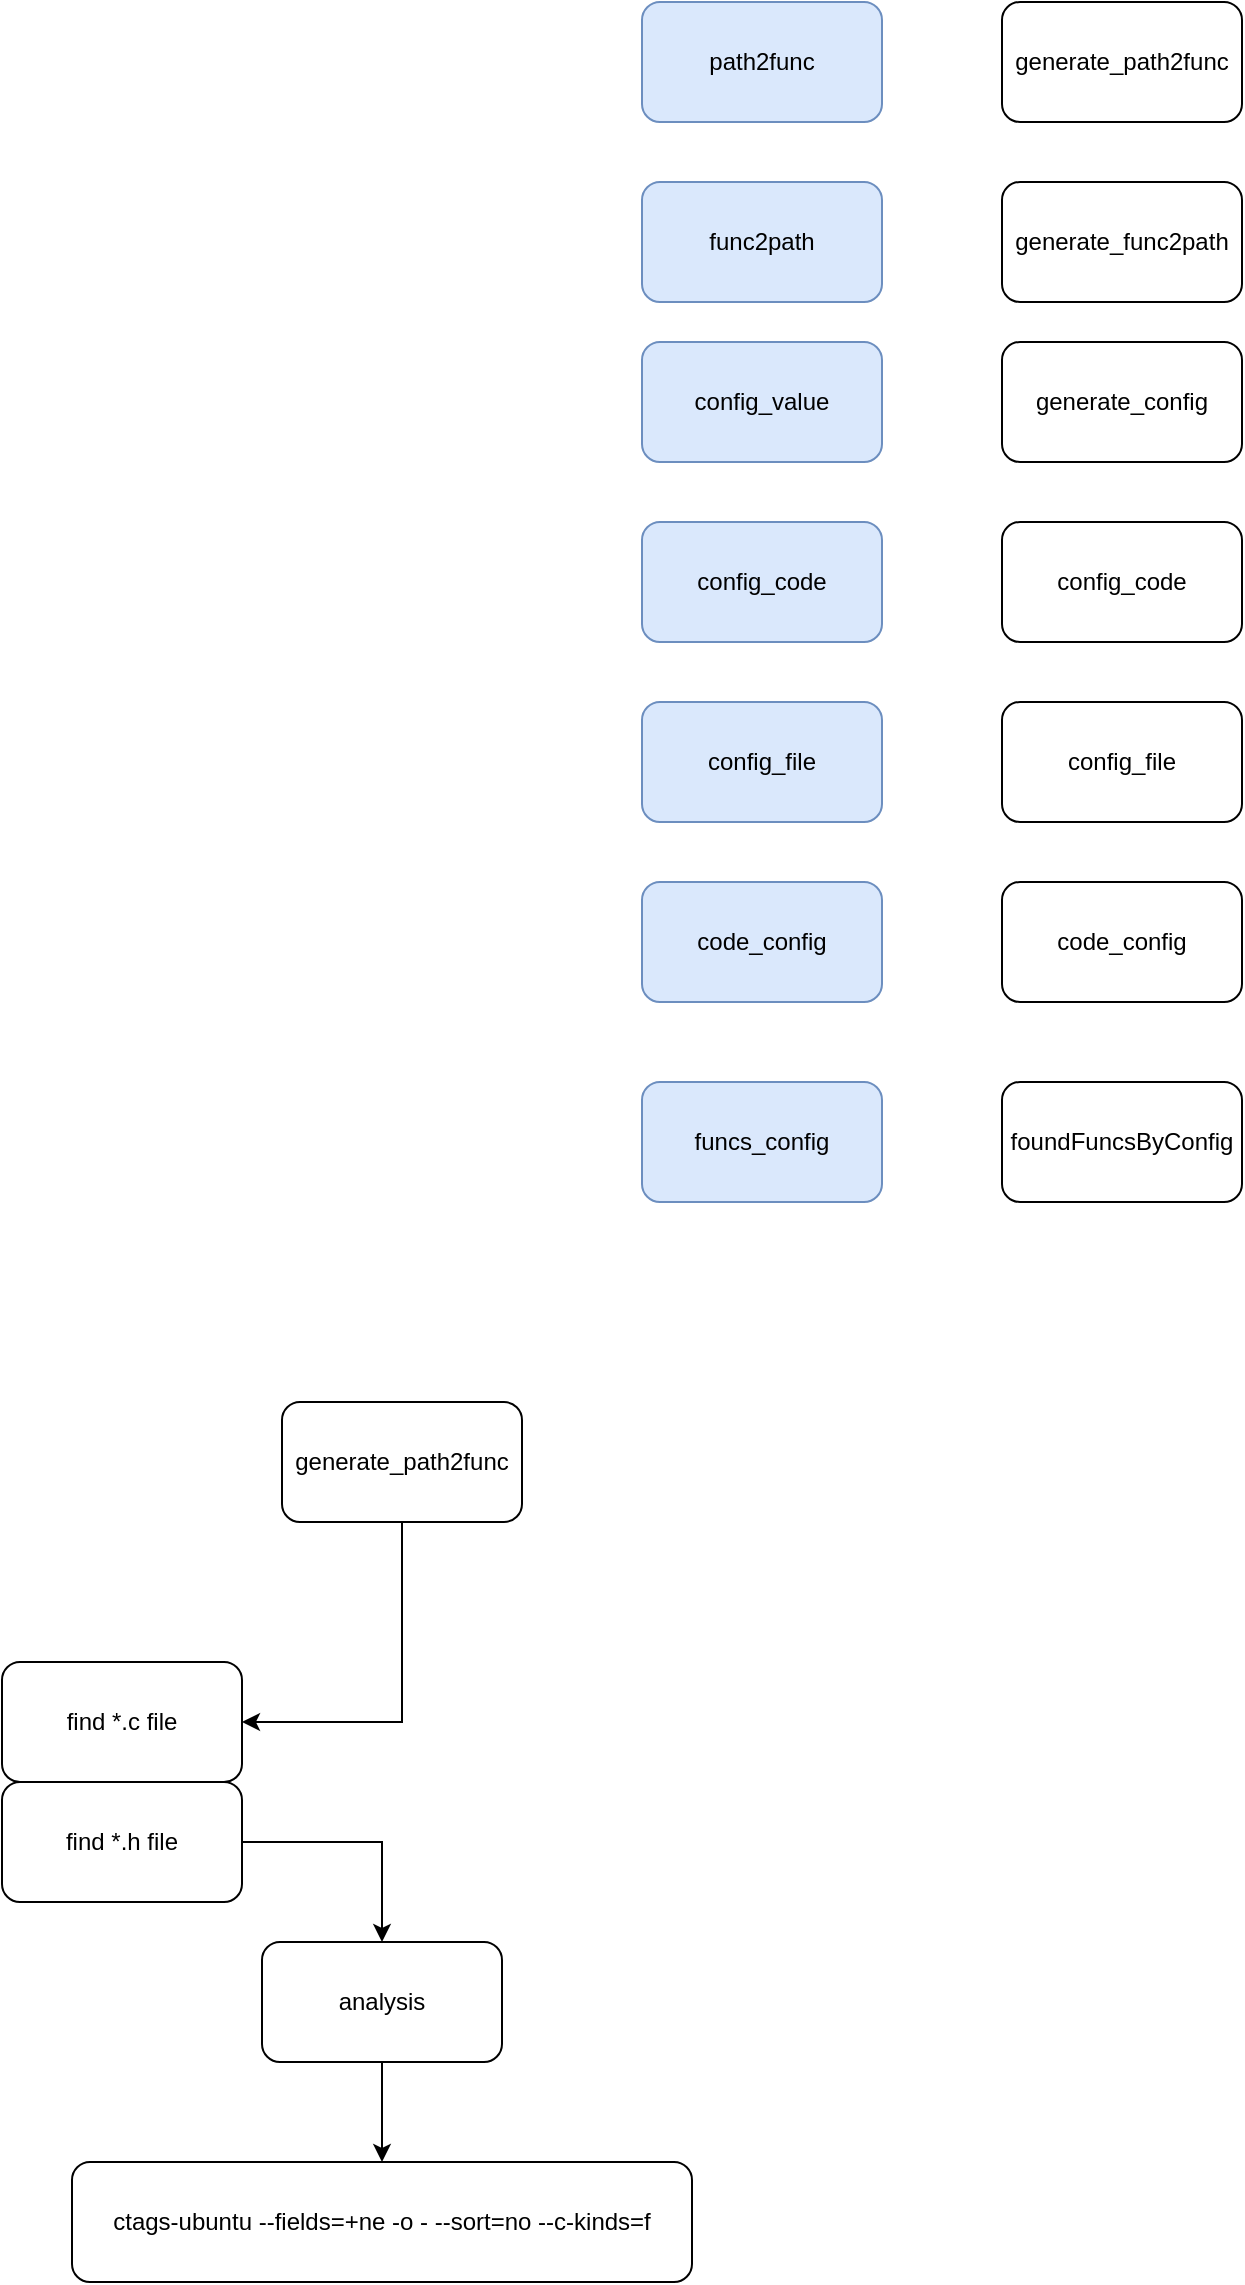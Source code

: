 <mxfile version="24.0.8" type="github">
  <diagram name="第 1 页" id="cT_dWv44AKkI8dZ2TpmG">
    <mxGraphModel dx="1797" dy="1819" grid="1" gridSize="10" guides="1" tooltips="1" connect="1" arrows="1" fold="1" page="1" pageScale="1" pageWidth="827" pageHeight="1169" math="0" shadow="0">
      <root>
        <mxCell id="0" />
        <mxCell id="1" parent="0" />
        <mxCell id="MJD19fluLZeddZfSbF4P-1" value="path2func" style="rounded=1;whiteSpace=wrap;html=1;fillColor=#dae8fc;strokeColor=#6c8ebf;" vertex="1" parent="1">
          <mxGeometry x="-40" y="-270" width="120" height="60" as="geometry" />
        </mxCell>
        <mxCell id="MJD19fluLZeddZfSbF4P-2" value="generate_path2func" style="rounded=1;whiteSpace=wrap;html=1;" vertex="1" parent="1">
          <mxGeometry x="140" y="-270" width="120" height="60" as="geometry" />
        </mxCell>
        <mxCell id="MJD19fluLZeddZfSbF4P-3" value="func2path" style="rounded=1;whiteSpace=wrap;html=1;fillColor=#dae8fc;strokeColor=#6c8ebf;" vertex="1" parent="1">
          <mxGeometry x="-40" y="-180" width="120" height="60" as="geometry" />
        </mxCell>
        <mxCell id="MJD19fluLZeddZfSbF4P-4" value="config_value" style="rounded=1;whiteSpace=wrap;html=1;fillColor=#dae8fc;strokeColor=#6c8ebf;" vertex="1" parent="1">
          <mxGeometry x="-40" y="-100" width="120" height="60" as="geometry" />
        </mxCell>
        <mxCell id="MJD19fluLZeddZfSbF4P-5" value="config_code" style="rounded=1;whiteSpace=wrap;html=1;fillColor=#dae8fc;strokeColor=#6c8ebf;" vertex="1" parent="1">
          <mxGeometry x="-40" y="-10" width="120" height="60" as="geometry" />
        </mxCell>
        <mxCell id="MJD19fluLZeddZfSbF4P-6" value="config_file" style="rounded=1;whiteSpace=wrap;html=1;fillColor=#dae8fc;strokeColor=#6c8ebf;" vertex="1" parent="1">
          <mxGeometry x="-40" y="80" width="120" height="60" as="geometry" />
        </mxCell>
        <mxCell id="MJD19fluLZeddZfSbF4P-8" value="generate_func2path" style="rounded=1;whiteSpace=wrap;html=1;" vertex="1" parent="1">
          <mxGeometry x="140" y="-180" width="120" height="60" as="geometry" />
        </mxCell>
        <mxCell id="MJD19fluLZeddZfSbF4P-10" value="generate_config" style="rounded=1;whiteSpace=wrap;html=1;" vertex="1" parent="1">
          <mxGeometry x="140" y="-100" width="120" height="60" as="geometry" />
        </mxCell>
        <mxCell id="MJD19fluLZeddZfSbF4P-11" value="config_code" style="rounded=1;whiteSpace=wrap;html=1;" vertex="1" parent="1">
          <mxGeometry x="140" y="-10" width="120" height="60" as="geometry" />
        </mxCell>
        <mxCell id="MJD19fluLZeddZfSbF4P-12" value="config_file" style="rounded=1;whiteSpace=wrap;html=1;" vertex="1" parent="1">
          <mxGeometry x="140" y="80" width="120" height="60" as="geometry" />
        </mxCell>
        <mxCell id="MJD19fluLZeddZfSbF4P-13" value="code_config" style="rounded=1;whiteSpace=wrap;html=1;fillColor=#dae8fc;strokeColor=#6c8ebf;" vertex="1" parent="1">
          <mxGeometry x="-40" y="170" width="120" height="60" as="geometry" />
        </mxCell>
        <mxCell id="MJD19fluLZeddZfSbF4P-14" value="funcs_config" style="rounded=1;whiteSpace=wrap;html=1;fillColor=#dae8fc;strokeColor=#6c8ebf;" vertex="1" parent="1">
          <mxGeometry x="-40" y="270" width="120" height="60" as="geometry" />
        </mxCell>
        <mxCell id="MJD19fluLZeddZfSbF4P-16" value="code_config" style="rounded=1;whiteSpace=wrap;html=1;" vertex="1" parent="1">
          <mxGeometry x="140" y="170" width="120" height="60" as="geometry" />
        </mxCell>
        <mxCell id="MJD19fluLZeddZfSbF4P-18" value="foundFuncsByConfig" style="rounded=1;whiteSpace=wrap;html=1;" vertex="1" parent="1">
          <mxGeometry x="140" y="270" width="120" height="60" as="geometry" />
        </mxCell>
        <mxCell id="MJD19fluLZeddZfSbF4P-25" style="edgeStyle=orthogonalEdgeStyle;rounded=0;orthogonalLoop=1;jettySize=auto;html=1;" edge="1" parent="1" source="MJD19fluLZeddZfSbF4P-21" target="MJD19fluLZeddZfSbF4P-22">
          <mxGeometry relative="1" as="geometry">
            <Array as="points">
              <mxPoint x="-160" y="590" />
            </Array>
          </mxGeometry>
        </mxCell>
        <mxCell id="MJD19fluLZeddZfSbF4P-21" value="generate_path2func" style="rounded=1;whiteSpace=wrap;html=1;" vertex="1" parent="1">
          <mxGeometry x="-220" y="430" width="120" height="60" as="geometry" />
        </mxCell>
        <mxCell id="MJD19fluLZeddZfSbF4P-22" value="find *.c file" style="rounded=1;whiteSpace=wrap;html=1;" vertex="1" parent="1">
          <mxGeometry x="-360" y="560" width="120" height="60" as="geometry" />
        </mxCell>
        <mxCell id="MJD19fluLZeddZfSbF4P-26" style="edgeStyle=orthogonalEdgeStyle;rounded=0;orthogonalLoop=1;jettySize=auto;html=1;" edge="1" parent="1" source="MJD19fluLZeddZfSbF4P-23" target="MJD19fluLZeddZfSbF4P-24">
          <mxGeometry relative="1" as="geometry" />
        </mxCell>
        <mxCell id="MJD19fluLZeddZfSbF4P-23" value="find *.h file" style="rounded=1;whiteSpace=wrap;html=1;" vertex="1" parent="1">
          <mxGeometry x="-360" y="620" width="120" height="60" as="geometry" />
        </mxCell>
        <mxCell id="MJD19fluLZeddZfSbF4P-28" style="edgeStyle=orthogonalEdgeStyle;rounded=0;orthogonalLoop=1;jettySize=auto;html=1;" edge="1" parent="1" source="MJD19fluLZeddZfSbF4P-24" target="MJD19fluLZeddZfSbF4P-27">
          <mxGeometry relative="1" as="geometry" />
        </mxCell>
        <mxCell id="MJD19fluLZeddZfSbF4P-24" value="analysis" style="rounded=1;whiteSpace=wrap;html=1;" vertex="1" parent="1">
          <mxGeometry x="-230" y="700" width="120" height="60" as="geometry" />
        </mxCell>
        <mxCell id="MJD19fluLZeddZfSbF4P-27" value="ctags-ubuntu --fields=+ne -o - --sort=no --c-kinds=f" style="rounded=1;whiteSpace=wrap;html=1;" vertex="1" parent="1">
          <mxGeometry x="-325" y="810" width="310" height="60" as="geometry" />
        </mxCell>
      </root>
    </mxGraphModel>
  </diagram>
</mxfile>
